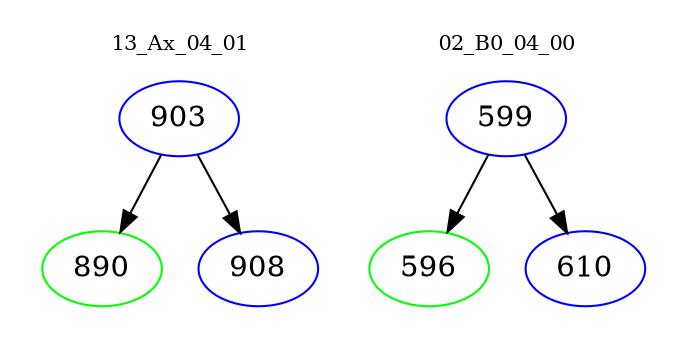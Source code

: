 digraph{
subgraph cluster_0 {
color = white
label = "13_Ax_04_01";
fontsize=10;
T0_903 [label="903", color="blue"]
T0_903 -> T0_890 [color="black"]
T0_890 [label="890", color="green"]
T0_903 -> T0_908 [color="black"]
T0_908 [label="908", color="blue"]
}
subgraph cluster_1 {
color = white
label = "02_B0_04_00";
fontsize=10;
T1_599 [label="599", color="blue"]
T1_599 -> T1_596 [color="black"]
T1_596 [label="596", color="green"]
T1_599 -> T1_610 [color="black"]
T1_610 [label="610", color="blue"]
}
}
